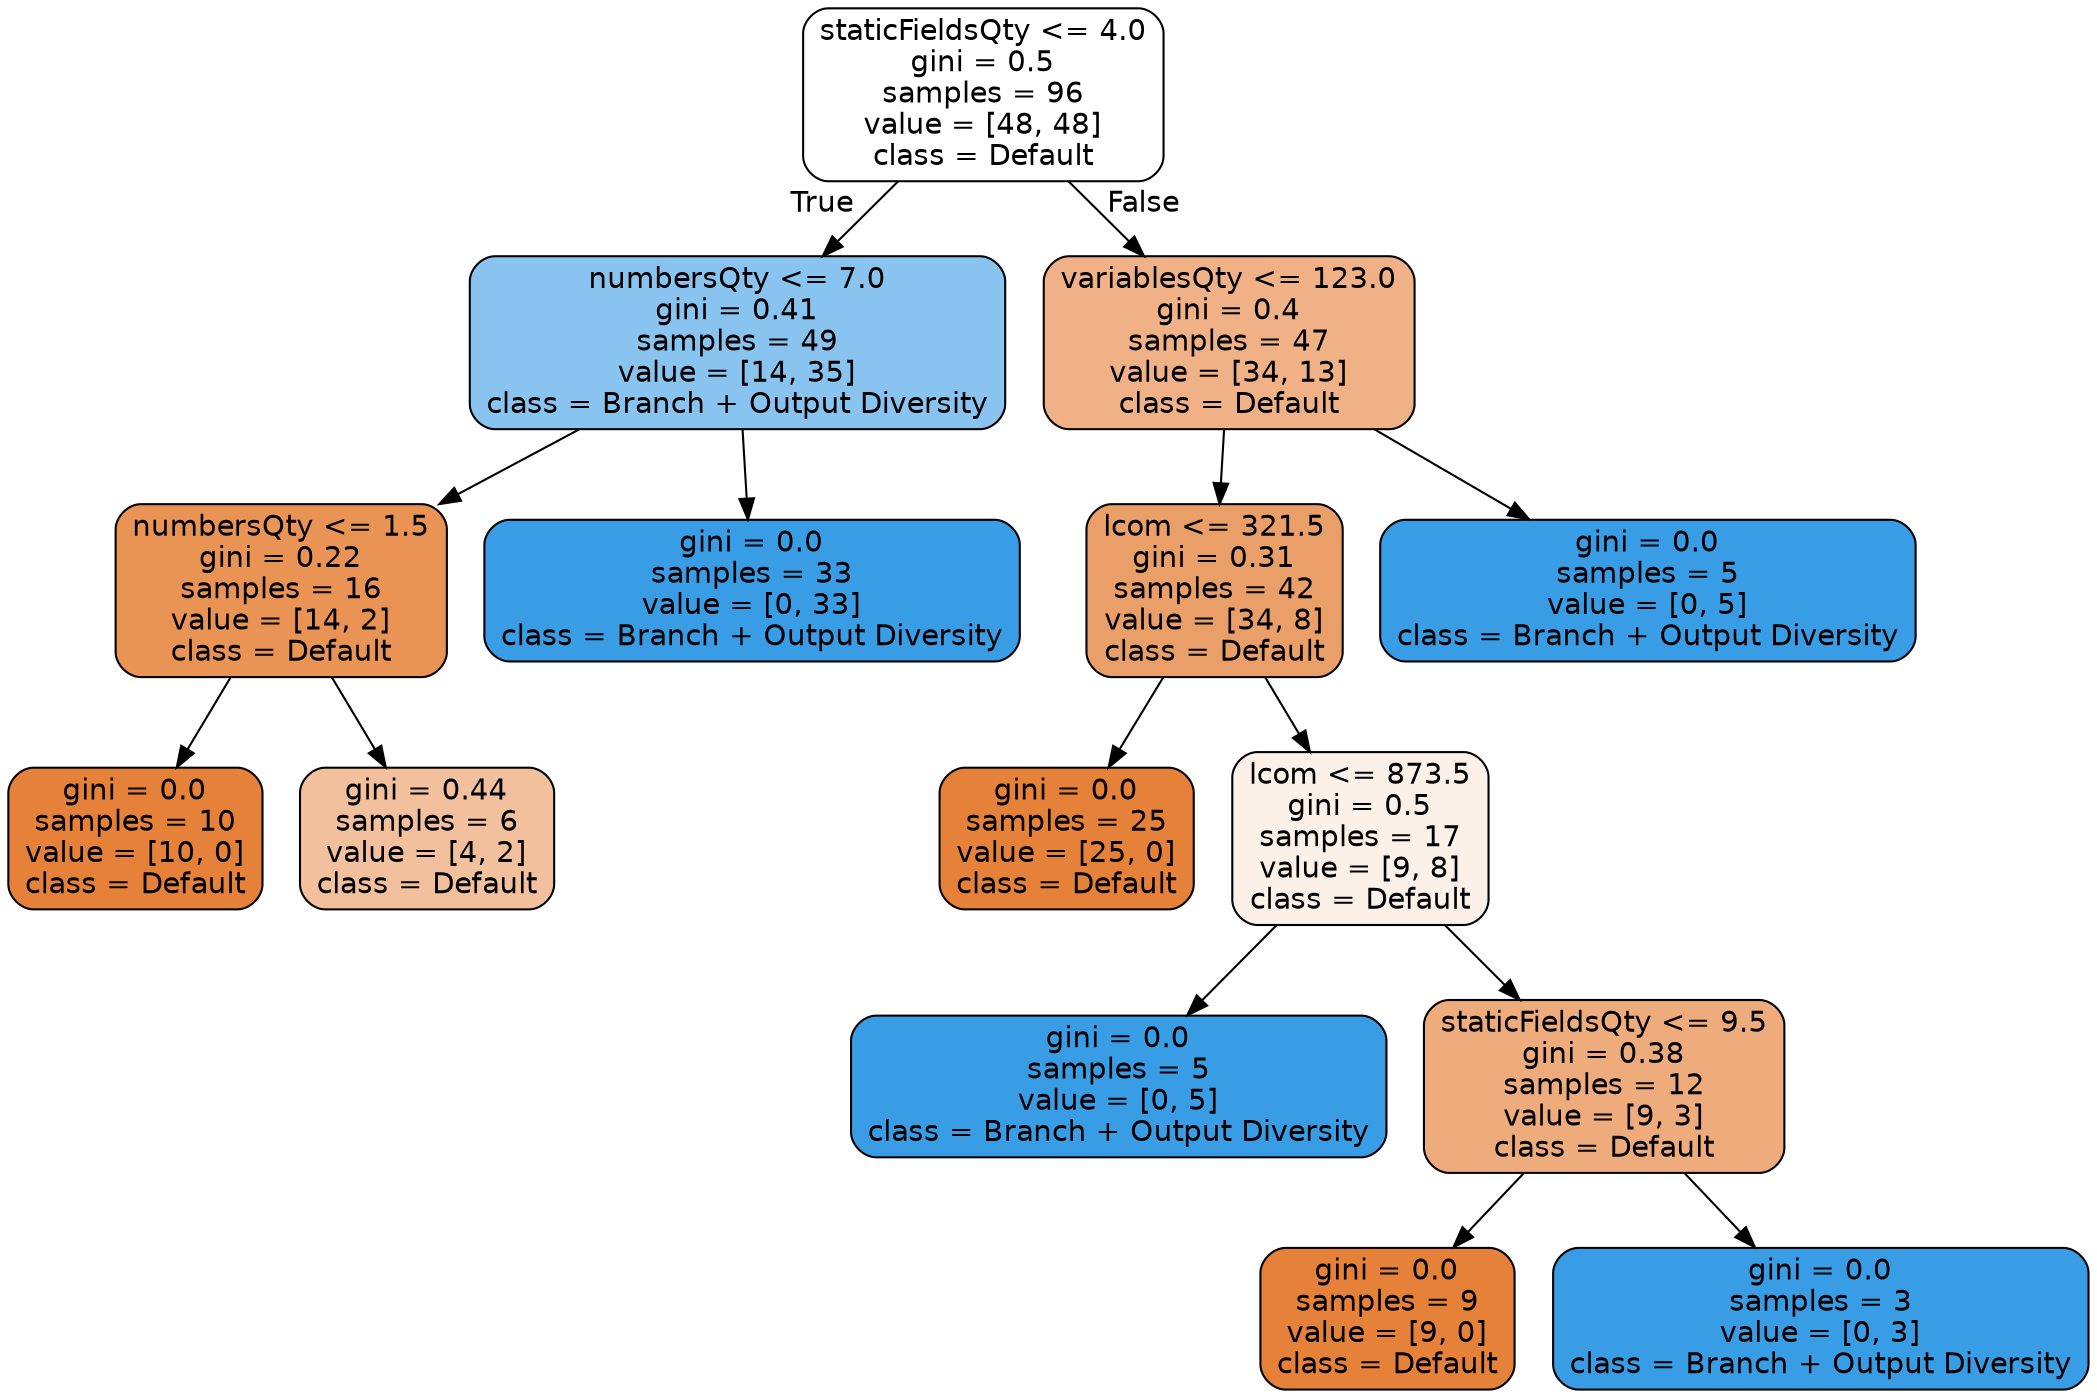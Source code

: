 digraph Tree {
node [shape=box, style="filled, rounded", color="black", fontname="helvetica"] ;
edge [fontname="helvetica"] ;
0 [label="staticFieldsQty <= 4.0\ngini = 0.5\nsamples = 96\nvalue = [48, 48]\nclass = Default", fillcolor="#ffffff"] ;
1 [label="numbersQty <= 7.0\ngini = 0.41\nsamples = 49\nvalue = [14, 35]\nclass = Branch + Output Diversity", fillcolor="#88c4ef"] ;
0 -> 1 [labeldistance=2.5, labelangle=45, headlabel="True"] ;
2 [label="numbersQty <= 1.5\ngini = 0.22\nsamples = 16\nvalue = [14, 2]\nclass = Default", fillcolor="#e99355"] ;
1 -> 2 ;
3 [label="gini = 0.0\nsamples = 10\nvalue = [10, 0]\nclass = Default", fillcolor="#e58139"] ;
2 -> 3 ;
4 [label="gini = 0.44\nsamples = 6\nvalue = [4, 2]\nclass = Default", fillcolor="#f2c09c"] ;
2 -> 4 ;
5 [label="gini = 0.0\nsamples = 33\nvalue = [0, 33]\nclass = Branch + Output Diversity", fillcolor="#399de5"] ;
1 -> 5 ;
6 [label="variablesQty <= 123.0\ngini = 0.4\nsamples = 47\nvalue = [34, 13]\nclass = Default", fillcolor="#efb185"] ;
0 -> 6 [labeldistance=2.5, labelangle=-45, headlabel="False"] ;
7 [label="lcom <= 321.5\ngini = 0.31\nsamples = 42\nvalue = [34, 8]\nclass = Default", fillcolor="#eb9f68"] ;
6 -> 7 ;
8 [label="gini = 0.0\nsamples = 25\nvalue = [25, 0]\nclass = Default", fillcolor="#e58139"] ;
7 -> 8 ;
9 [label="lcom <= 873.5\ngini = 0.5\nsamples = 17\nvalue = [9, 8]\nclass = Default", fillcolor="#fcf1e9"] ;
7 -> 9 ;
10 [label="gini = 0.0\nsamples = 5\nvalue = [0, 5]\nclass = Branch + Output Diversity", fillcolor="#399de5"] ;
9 -> 10 ;
11 [label="staticFieldsQty <= 9.5\ngini = 0.38\nsamples = 12\nvalue = [9, 3]\nclass = Default", fillcolor="#eeab7b"] ;
9 -> 11 ;
12 [label="gini = 0.0\nsamples = 9\nvalue = [9, 0]\nclass = Default", fillcolor="#e58139"] ;
11 -> 12 ;
13 [label="gini = 0.0\nsamples = 3\nvalue = [0, 3]\nclass = Branch + Output Diversity", fillcolor="#399de5"] ;
11 -> 13 ;
14 [label="gini = 0.0\nsamples = 5\nvalue = [0, 5]\nclass = Branch + Output Diversity", fillcolor="#399de5"] ;
6 -> 14 ;
}